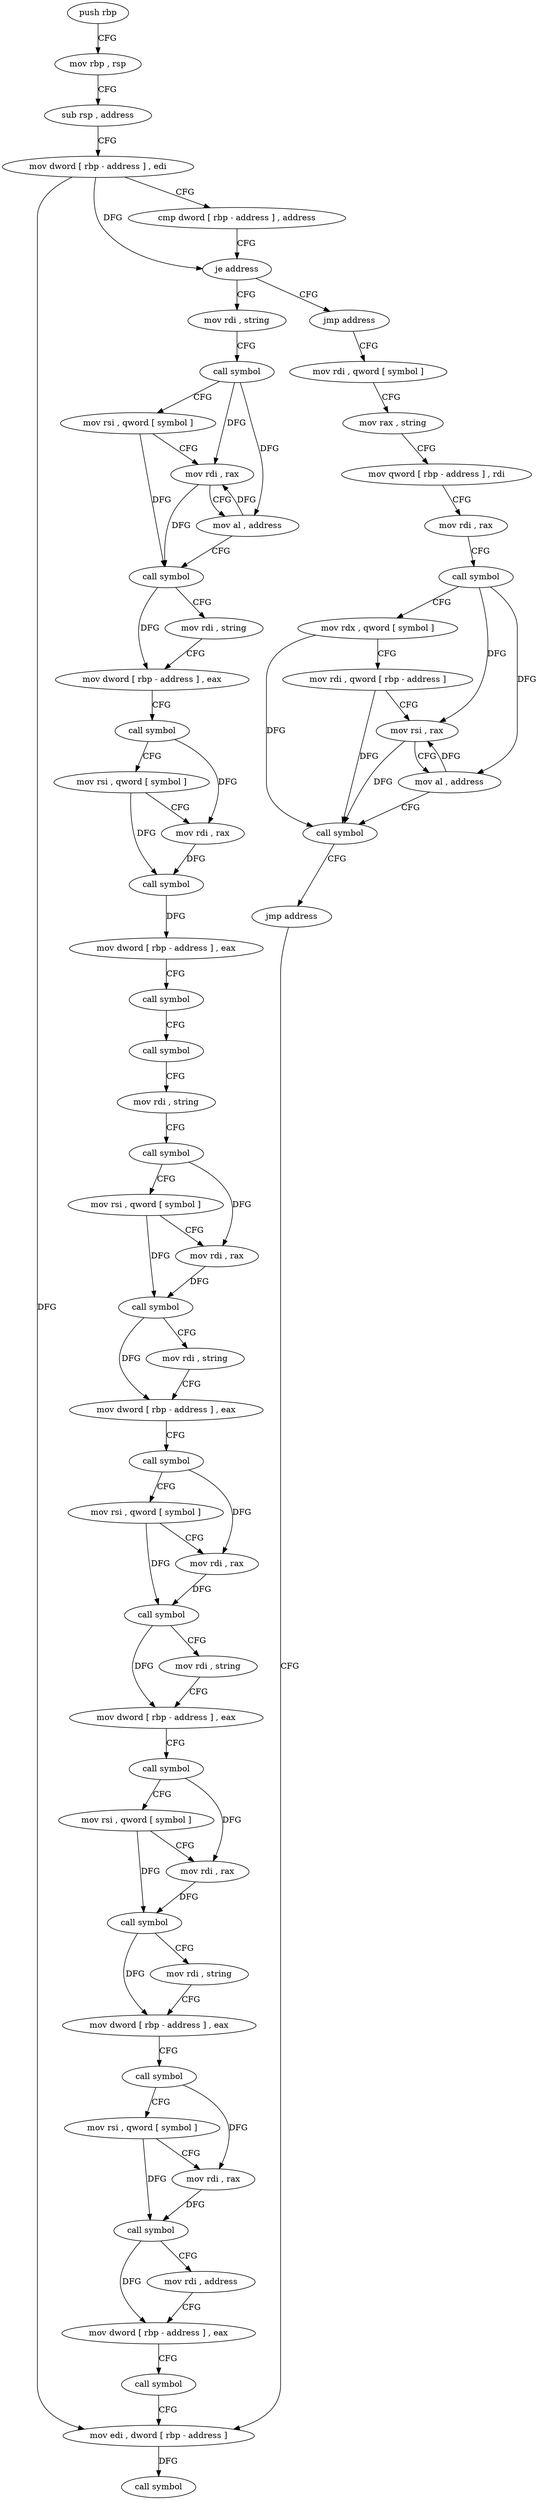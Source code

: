digraph "func" {
"4200016" [label = "push rbp" ]
"4200017" [label = "mov rbp , rsp" ]
"4200020" [label = "sub rsp , address" ]
"4200024" [label = "mov dword [ rbp - address ] , edi" ]
"4200027" [label = "cmp dword [ rbp - address ] , address" ]
"4200031" [label = "je address" ]
"4200099" [label = "mov rdi , string" ]
"4200037" [label = "jmp address" ]
"4200109" [label = "call symbol" ]
"4200114" [label = "mov rsi , qword [ symbol ]" ]
"4200122" [label = "mov rdi , rax" ]
"4200125" [label = "mov al , address" ]
"4200127" [label = "call symbol" ]
"4200132" [label = "mov rdi , string" ]
"4200142" [label = "mov dword [ rbp - address ] , eax" ]
"4200145" [label = "call symbol" ]
"4200150" [label = "mov rsi , qword [ symbol ]" ]
"4200158" [label = "mov rdi , rax" ]
"4200161" [label = "call symbol" ]
"4200166" [label = "mov dword [ rbp - address ] , eax" ]
"4200169" [label = "call symbol" ]
"4200174" [label = "call symbol" ]
"4200179" [label = "mov rdi , string" ]
"4200189" [label = "call symbol" ]
"4200194" [label = "mov rsi , qword [ symbol ]" ]
"4200202" [label = "mov rdi , rax" ]
"4200205" [label = "call symbol" ]
"4200210" [label = "mov rdi , string" ]
"4200220" [label = "mov dword [ rbp - address ] , eax" ]
"4200223" [label = "call symbol" ]
"4200228" [label = "mov rsi , qword [ symbol ]" ]
"4200236" [label = "mov rdi , rax" ]
"4200239" [label = "call symbol" ]
"4200244" [label = "mov rdi , string" ]
"4200254" [label = "mov dword [ rbp - address ] , eax" ]
"4200257" [label = "call symbol" ]
"4200262" [label = "mov rsi , qword [ symbol ]" ]
"4200270" [label = "mov rdi , rax" ]
"4200273" [label = "call symbol" ]
"4200278" [label = "mov rdi , string" ]
"4200288" [label = "mov dword [ rbp - address ] , eax" ]
"4200291" [label = "call symbol" ]
"4200296" [label = "mov rsi , qword [ symbol ]" ]
"4200304" [label = "mov rdi , rax" ]
"4200307" [label = "call symbol" ]
"4200312" [label = "mov rdi , address" ]
"4200322" [label = "mov dword [ rbp - address ] , eax" ]
"4200325" [label = "call symbol" ]
"4200330" [label = "mov edi , dword [ rbp - address ]" ]
"4200042" [label = "mov rdi , qword [ symbol ]" ]
"4200050" [label = "mov rax , string" ]
"4200060" [label = "mov qword [ rbp - address ] , rdi" ]
"4200064" [label = "mov rdi , rax" ]
"4200067" [label = "call symbol" ]
"4200072" [label = "mov rdx , qword [ symbol ]" ]
"4200080" [label = "mov rdi , qword [ rbp - address ]" ]
"4200084" [label = "mov rsi , rax" ]
"4200087" [label = "mov al , address" ]
"4200089" [label = "call symbol" ]
"4200094" [label = "jmp address" ]
"4200333" [label = "call symbol" ]
"4200016" -> "4200017" [ label = "CFG" ]
"4200017" -> "4200020" [ label = "CFG" ]
"4200020" -> "4200024" [ label = "CFG" ]
"4200024" -> "4200027" [ label = "CFG" ]
"4200024" -> "4200031" [ label = "DFG" ]
"4200024" -> "4200330" [ label = "DFG" ]
"4200027" -> "4200031" [ label = "CFG" ]
"4200031" -> "4200099" [ label = "CFG" ]
"4200031" -> "4200037" [ label = "CFG" ]
"4200099" -> "4200109" [ label = "CFG" ]
"4200037" -> "4200042" [ label = "CFG" ]
"4200109" -> "4200114" [ label = "CFG" ]
"4200109" -> "4200122" [ label = "DFG" ]
"4200109" -> "4200125" [ label = "DFG" ]
"4200114" -> "4200122" [ label = "CFG" ]
"4200114" -> "4200127" [ label = "DFG" ]
"4200122" -> "4200125" [ label = "CFG" ]
"4200122" -> "4200127" [ label = "DFG" ]
"4200125" -> "4200127" [ label = "CFG" ]
"4200125" -> "4200122" [ label = "DFG" ]
"4200127" -> "4200132" [ label = "CFG" ]
"4200127" -> "4200142" [ label = "DFG" ]
"4200132" -> "4200142" [ label = "CFG" ]
"4200142" -> "4200145" [ label = "CFG" ]
"4200145" -> "4200150" [ label = "CFG" ]
"4200145" -> "4200158" [ label = "DFG" ]
"4200150" -> "4200158" [ label = "CFG" ]
"4200150" -> "4200161" [ label = "DFG" ]
"4200158" -> "4200161" [ label = "DFG" ]
"4200161" -> "4200166" [ label = "DFG" ]
"4200166" -> "4200169" [ label = "CFG" ]
"4200169" -> "4200174" [ label = "CFG" ]
"4200174" -> "4200179" [ label = "CFG" ]
"4200179" -> "4200189" [ label = "CFG" ]
"4200189" -> "4200194" [ label = "CFG" ]
"4200189" -> "4200202" [ label = "DFG" ]
"4200194" -> "4200202" [ label = "CFG" ]
"4200194" -> "4200205" [ label = "DFG" ]
"4200202" -> "4200205" [ label = "DFG" ]
"4200205" -> "4200210" [ label = "CFG" ]
"4200205" -> "4200220" [ label = "DFG" ]
"4200210" -> "4200220" [ label = "CFG" ]
"4200220" -> "4200223" [ label = "CFG" ]
"4200223" -> "4200228" [ label = "CFG" ]
"4200223" -> "4200236" [ label = "DFG" ]
"4200228" -> "4200236" [ label = "CFG" ]
"4200228" -> "4200239" [ label = "DFG" ]
"4200236" -> "4200239" [ label = "DFG" ]
"4200239" -> "4200244" [ label = "CFG" ]
"4200239" -> "4200254" [ label = "DFG" ]
"4200244" -> "4200254" [ label = "CFG" ]
"4200254" -> "4200257" [ label = "CFG" ]
"4200257" -> "4200262" [ label = "CFG" ]
"4200257" -> "4200270" [ label = "DFG" ]
"4200262" -> "4200270" [ label = "CFG" ]
"4200262" -> "4200273" [ label = "DFG" ]
"4200270" -> "4200273" [ label = "DFG" ]
"4200273" -> "4200278" [ label = "CFG" ]
"4200273" -> "4200288" [ label = "DFG" ]
"4200278" -> "4200288" [ label = "CFG" ]
"4200288" -> "4200291" [ label = "CFG" ]
"4200291" -> "4200296" [ label = "CFG" ]
"4200291" -> "4200304" [ label = "DFG" ]
"4200296" -> "4200304" [ label = "CFG" ]
"4200296" -> "4200307" [ label = "DFG" ]
"4200304" -> "4200307" [ label = "DFG" ]
"4200307" -> "4200312" [ label = "CFG" ]
"4200307" -> "4200322" [ label = "DFG" ]
"4200312" -> "4200322" [ label = "CFG" ]
"4200322" -> "4200325" [ label = "CFG" ]
"4200325" -> "4200330" [ label = "CFG" ]
"4200330" -> "4200333" [ label = "DFG" ]
"4200042" -> "4200050" [ label = "CFG" ]
"4200050" -> "4200060" [ label = "CFG" ]
"4200060" -> "4200064" [ label = "CFG" ]
"4200064" -> "4200067" [ label = "CFG" ]
"4200067" -> "4200072" [ label = "CFG" ]
"4200067" -> "4200084" [ label = "DFG" ]
"4200067" -> "4200087" [ label = "DFG" ]
"4200072" -> "4200080" [ label = "CFG" ]
"4200072" -> "4200089" [ label = "DFG" ]
"4200080" -> "4200084" [ label = "CFG" ]
"4200080" -> "4200089" [ label = "DFG" ]
"4200084" -> "4200087" [ label = "CFG" ]
"4200084" -> "4200089" [ label = "DFG" ]
"4200087" -> "4200089" [ label = "CFG" ]
"4200087" -> "4200084" [ label = "DFG" ]
"4200089" -> "4200094" [ label = "CFG" ]
"4200094" -> "4200330" [ label = "CFG" ]
}
